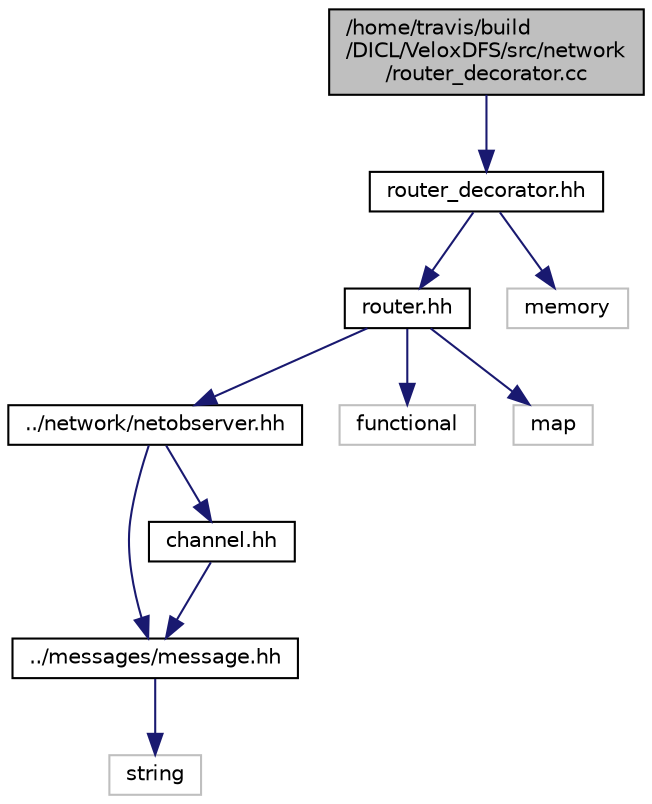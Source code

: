 digraph "/home/travis/build/DICL/VeloxDFS/src/network/router_decorator.cc"
{
  edge [fontname="Helvetica",fontsize="10",labelfontname="Helvetica",labelfontsize="10"];
  node [fontname="Helvetica",fontsize="10",shape=record];
  Node1 [label="/home/travis/build\l/DICL/VeloxDFS/src/network\l/router_decorator.cc",height=0.2,width=0.4,color="black", fillcolor="grey75", style="filled" fontcolor="black"];
  Node1 -> Node2 [color="midnightblue",fontsize="10",style="solid",fontname="Helvetica"];
  Node2 [label="router_decorator.hh",height=0.2,width=0.4,color="black", fillcolor="white", style="filled",URL="$router__decorator_8hh.html"];
  Node2 -> Node3 [color="midnightblue",fontsize="10",style="solid",fontname="Helvetica"];
  Node3 [label="router.hh",height=0.2,width=0.4,color="black", fillcolor="white", style="filled",URL="$router_8hh.html"];
  Node3 -> Node4 [color="midnightblue",fontsize="10",style="solid",fontname="Helvetica"];
  Node4 [label="../network/netobserver.hh",height=0.2,width=0.4,color="black", fillcolor="white", style="filled",URL="$netobserver_8hh.html"];
  Node4 -> Node5 [color="midnightblue",fontsize="10",style="solid",fontname="Helvetica"];
  Node5 [label="../messages/message.hh",height=0.2,width=0.4,color="black", fillcolor="white", style="filled",URL="$message_8hh.html"];
  Node5 -> Node6 [color="midnightblue",fontsize="10",style="solid",fontname="Helvetica"];
  Node6 [label="string",height=0.2,width=0.4,color="grey75", fillcolor="white", style="filled"];
  Node4 -> Node7 [color="midnightblue",fontsize="10",style="solid",fontname="Helvetica"];
  Node7 [label="channel.hh",height=0.2,width=0.4,color="black", fillcolor="white", style="filled",URL="$channel_8hh.html"];
  Node7 -> Node5 [color="midnightblue",fontsize="10",style="solid",fontname="Helvetica"];
  Node3 -> Node8 [color="midnightblue",fontsize="10",style="solid",fontname="Helvetica"];
  Node8 [label="functional",height=0.2,width=0.4,color="grey75", fillcolor="white", style="filled"];
  Node3 -> Node9 [color="midnightblue",fontsize="10",style="solid",fontname="Helvetica"];
  Node9 [label="map",height=0.2,width=0.4,color="grey75", fillcolor="white", style="filled"];
  Node2 -> Node10 [color="midnightblue",fontsize="10",style="solid",fontname="Helvetica"];
  Node10 [label="memory",height=0.2,width=0.4,color="grey75", fillcolor="white", style="filled"];
}
